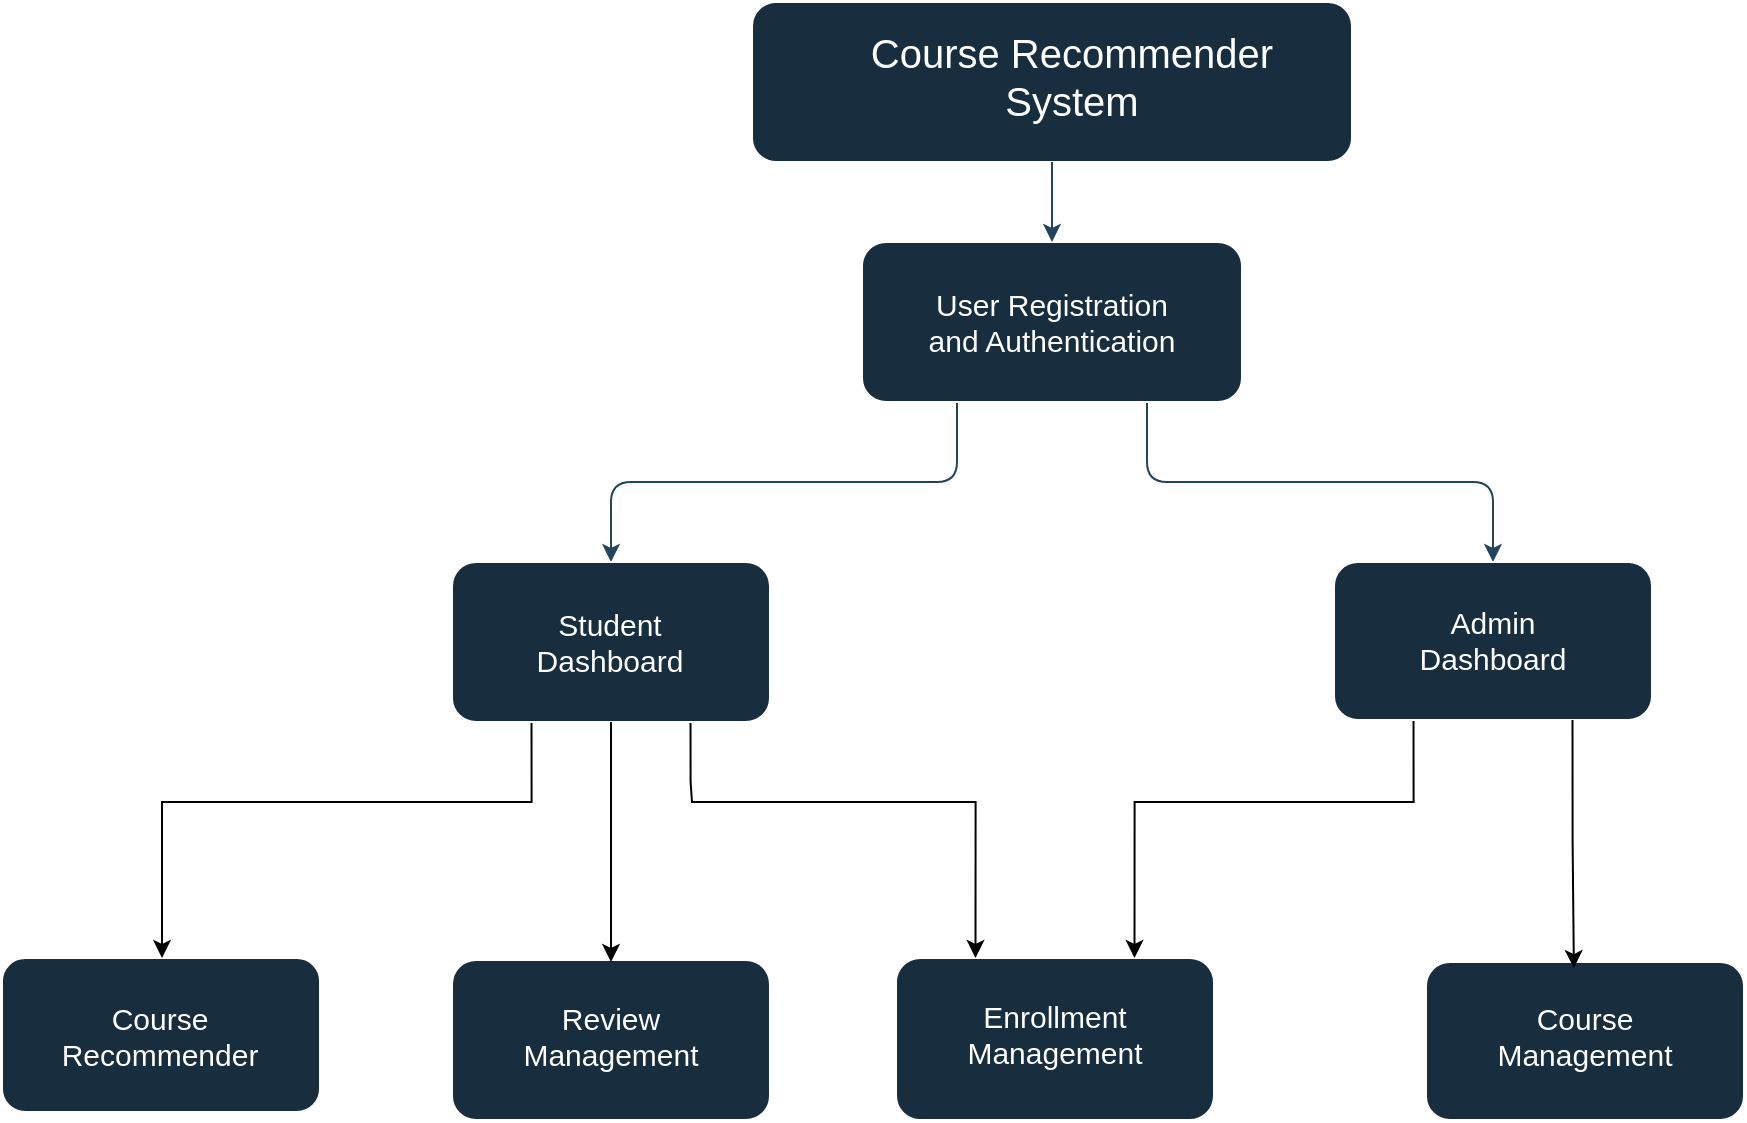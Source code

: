 <mxfile version="22.0.6" type="device">
  <diagram name="Page-1" id="EbAEV_jTW3WetPSAjjS8">
    <mxGraphModel dx="1730" dy="490" grid="1" gridSize="10" guides="1" tooltips="1" connect="1" arrows="1" fold="1" page="1" pageScale="1" pageWidth="850" pageHeight="1100" background="#FFFFFF" math="0" shadow="0">
      <root>
        <mxCell id="0" />
        <mxCell id="1" parent="0" />
        <mxCell id="I4zF0libvXT6VsBdM8mX-1" value="" style="rounded=1;whiteSpace=wrap;html=1;fillColor=#182E3E;strokeColor=#FFFFFF;labelBackgroundColor=none;fontColor=#FFFFFF;" parent="1" vertex="1">
          <mxGeometry x="290" y="80" width="300" height="80" as="geometry" />
        </mxCell>
        <mxCell id="I4zF0libvXT6VsBdM8mX-2" value="&lt;font style=&quot;font-size: 20px;&quot;&gt;Course Recommender System&lt;/font&gt;" style="text;html=1;strokeColor=none;fillColor=none;align=center;verticalAlign=middle;whiteSpace=wrap;rounded=1;labelBackgroundColor=none;fontColor=#FFFFFF;" parent="1" vertex="1">
          <mxGeometry x="320" y="102" width="260" height="30" as="geometry" />
        </mxCell>
        <mxCell id="I4zF0libvXT6VsBdM8mX-20" style="edgeStyle=orthogonalEdgeStyle;rounded=1;orthogonalLoop=1;jettySize=auto;html=1;exitX=0.75;exitY=1;exitDx=0;exitDy=0;entryX=0.5;entryY=0;entryDx=0;entryDy=0;labelBackgroundColor=none;strokeColor=#23445D;fontColor=default;" parent="1" source="I4zF0libvXT6VsBdM8mX-3" target="I4zF0libvXT6VsBdM8mX-16" edge="1">
          <mxGeometry relative="1" as="geometry">
            <mxPoint x="680" y="320" as="targetPoint" />
          </mxGeometry>
        </mxCell>
        <mxCell id="I4zF0libvXT6VsBdM8mX-21" style="edgeStyle=orthogonalEdgeStyle;rounded=1;orthogonalLoop=1;jettySize=auto;html=1;exitX=0.25;exitY=1;exitDx=0;exitDy=0;entryX=0.5;entryY=0;entryDx=0;entryDy=0;labelBackgroundColor=none;strokeColor=#23445D;fontColor=default;" parent="1" source="I4zF0libvXT6VsBdM8mX-3" target="I4zF0libvXT6VsBdM8mX-14" edge="1">
          <mxGeometry relative="1" as="geometry" />
        </mxCell>
        <mxCell id="I4zF0libvXT6VsBdM8mX-3" value="" style="rounded=1;whiteSpace=wrap;html=1;fillColor=#182E3E;strokeColor=#FFFFFF;labelBackgroundColor=none;fontColor=#FFFFFF;" parent="1" vertex="1">
          <mxGeometry x="345" y="200" width="190" height="80" as="geometry" />
        </mxCell>
        <mxCell id="I4zF0libvXT6VsBdM8mX-4" value="&lt;font style=&quot;font-size: 15px;&quot;&gt;User Registration and Authentication&lt;/font&gt;" style="text;html=1;strokeColor=none;fillColor=none;align=center;verticalAlign=middle;whiteSpace=wrap;rounded=1;labelBackgroundColor=none;fontColor=#FFFFFF;" parent="1" vertex="1">
          <mxGeometry x="372" y="225" width="136" height="30" as="geometry" />
        </mxCell>
        <mxCell id="I4zF0libvXT6VsBdM8mX-5" value="" style="rounded=1;whiteSpace=wrap;html=1;fillColor=#182E3E;strokeColor=#FFFFFF;labelBackgroundColor=none;fontColor=#FFFFFF;" parent="1" vertex="1">
          <mxGeometry x="627" y="560" width="159" height="79" as="geometry" />
        </mxCell>
        <mxCell id="I4zF0libvXT6VsBdM8mX-6" value="Course Management" style="text;html=1;strokeColor=none;fillColor=none;align=center;verticalAlign=middle;whiteSpace=wrap;rounded=1;fontSize=15;labelBackgroundColor=none;fontColor=#FFFFFF;" parent="1" vertex="1">
          <mxGeometry x="657" y="575" width="99" height="44" as="geometry" />
        </mxCell>
        <mxCell id="I4zF0libvXT6VsBdM8mX-7" value="" style="rounded=1;whiteSpace=wrap;html=1;fillColor=#182E3E;strokeColor=#FFFFFF;labelBackgroundColor=none;fontColor=#FFFFFF;" parent="1" vertex="1">
          <mxGeometry x="140" y="559" width="159" height="80" as="geometry" />
        </mxCell>
        <mxCell id="I4zF0libvXT6VsBdM8mX-8" value="Review Management" style="text;html=1;strokeColor=none;fillColor=none;align=center;verticalAlign=middle;whiteSpace=wrap;rounded=1;fontSize=15;labelBackgroundColor=none;fontColor=#FFFFFF;" parent="1" vertex="1">
          <mxGeometry x="170" y="574" width="99" height="45" as="geometry" />
        </mxCell>
        <mxCell id="I4zF0libvXT6VsBdM8mX-9" value="" style="rounded=1;whiteSpace=wrap;html=1;fillColor=#182E3E;strokeColor=#FFFFFF;labelBackgroundColor=none;fontColor=#FFFFFF;" parent="1" vertex="1">
          <mxGeometry x="362" y="558" width="159" height="81" as="geometry" />
        </mxCell>
        <mxCell id="I4zF0libvXT6VsBdM8mX-10" value="Enrollment Management" style="text;html=1;strokeColor=none;fillColor=none;align=center;verticalAlign=middle;whiteSpace=wrap;rounded=1;fontSize=15;labelBackgroundColor=none;fontColor=#FFFFFF;" parent="1" vertex="1">
          <mxGeometry x="392" y="573" width="99" height="46" as="geometry" />
        </mxCell>
        <mxCell id="I4zF0libvXT6VsBdM8mX-11" value="" style="rounded=1;whiteSpace=wrap;html=1;fillColor=#182E3E;strokeColor=#FFFFFF;fillStyle=auto;labelBackgroundColor=none;fontColor=#FFFFFF;" parent="1" vertex="1">
          <mxGeometry x="-85" y="558" width="159" height="77" as="geometry" />
        </mxCell>
        <mxCell id="I4zF0libvXT6VsBdM8mX-12" value="Course Recommender" style="text;html=1;strokeColor=none;fillColor=none;align=center;verticalAlign=middle;whiteSpace=wrap;rounded=1;fontSize=15;labelBackgroundColor=none;fontColor=#FFFFFF;" parent="1" vertex="1">
          <mxGeometry x="-36" y="582" width="60" height="30" as="geometry" />
        </mxCell>
        <mxCell id="I4zF0libvXT6VsBdM8mX-13" value="" style="endArrow=classic;html=1;rounded=1;exitX=0.5;exitY=1;exitDx=0;exitDy=0;entryX=0.5;entryY=0;entryDx=0;entryDy=0;labelBackgroundColor=none;strokeColor=#23445D;fontColor=default;" parent="1" source="I4zF0libvXT6VsBdM8mX-1" target="I4zF0libvXT6VsBdM8mX-3" edge="1">
          <mxGeometry width="50" height="50" relative="1" as="geometry">
            <mxPoint x="400" y="200" as="sourcePoint" />
            <mxPoint x="450" y="150" as="targetPoint" />
          </mxGeometry>
        </mxCell>
        <mxCell id="UfVapmBmuUFkcLh0fFch-4" style="edgeStyle=orthogonalEdgeStyle;rounded=0;orthogonalLoop=1;jettySize=auto;html=1;exitX=0.75;exitY=1;exitDx=0;exitDy=0;entryX=0.25;entryY=0;entryDx=0;entryDy=0;" edge="1" parent="1" source="I4zF0libvXT6VsBdM8mX-14" target="I4zF0libvXT6VsBdM8mX-9">
          <mxGeometry relative="1" as="geometry">
            <Array as="points">
              <mxPoint x="259" y="470" />
              <mxPoint x="260" y="480" />
              <mxPoint x="401" y="480" />
            </Array>
          </mxGeometry>
        </mxCell>
        <mxCell id="UfVapmBmuUFkcLh0fFch-9" style="edgeStyle=orthogonalEdgeStyle;rounded=0;orthogonalLoop=1;jettySize=auto;html=1;exitX=0.25;exitY=1;exitDx=0;exitDy=0;" edge="1" parent="1" source="I4zF0libvXT6VsBdM8mX-14" target="I4zF0libvXT6VsBdM8mX-11">
          <mxGeometry relative="1" as="geometry">
            <Array as="points">
              <mxPoint x="180" y="480" />
              <mxPoint x="-5" y="480" />
            </Array>
          </mxGeometry>
        </mxCell>
        <mxCell id="I4zF0libvXT6VsBdM8mX-14" value="" style="rounded=1;whiteSpace=wrap;html=1;fillColor=#182E3E;strokeColor=#FFFFFF;labelBackgroundColor=none;fontColor=#FFFFFF;" parent="1" vertex="1">
          <mxGeometry x="140" y="360" width="159" height="80" as="geometry" />
        </mxCell>
        <mxCell id="I4zF0libvXT6VsBdM8mX-15" value="&lt;font style=&quot;font-size: 15px;&quot;&gt;Student Dashboard&lt;br&gt;&lt;/font&gt;" style="text;html=1;strokeColor=none;fillColor=none;align=center;verticalAlign=middle;whiteSpace=wrap;rounded=1;labelBackgroundColor=none;fontColor=#FFFFFF;" parent="1" vertex="1">
          <mxGeometry x="159" y="385" width="120" height="30" as="geometry" />
        </mxCell>
        <mxCell id="UfVapmBmuUFkcLh0fFch-8" style="edgeStyle=orthogonalEdgeStyle;rounded=0;orthogonalLoop=1;jettySize=auto;html=1;exitX=0.25;exitY=1;exitDx=0;exitDy=0;entryX=0.75;entryY=0;entryDx=0;entryDy=0;" edge="1" parent="1" source="I4zF0libvXT6VsBdM8mX-16" target="I4zF0libvXT6VsBdM8mX-9">
          <mxGeometry relative="1" as="geometry">
            <Array as="points">
              <mxPoint x="621" y="480" />
              <mxPoint x="481" y="480" />
            </Array>
          </mxGeometry>
        </mxCell>
        <mxCell id="I4zF0libvXT6VsBdM8mX-16" value="" style="rounded=1;whiteSpace=wrap;html=1;fillColor=#182E3E;strokeColor=#FFFFFF;labelBackgroundColor=none;fontColor=#FFFFFF;" parent="1" vertex="1">
          <mxGeometry x="581" y="360" width="159" height="79" as="geometry" />
        </mxCell>
        <mxCell id="I4zF0libvXT6VsBdM8mX-17" value="Admin Dashboard" style="text;html=1;strokeColor=none;fillColor=none;align=center;verticalAlign=middle;whiteSpace=wrap;rounded=1;fontSize=15;labelBackgroundColor=none;fontColor=#FFFFFF;" parent="1" vertex="1">
          <mxGeometry x="611" y="371.5" width="99" height="54" as="geometry" />
        </mxCell>
        <mxCell id="UfVapmBmuUFkcLh0fFch-5" style="edgeStyle=orthogonalEdgeStyle;rounded=0;orthogonalLoop=1;jettySize=auto;html=1;exitX=0.5;exitY=1;exitDx=0;exitDy=0;" edge="1" parent="1" source="I4zF0libvXT6VsBdM8mX-14">
          <mxGeometry relative="1" as="geometry">
            <mxPoint x="220" y="560" as="targetPoint" />
            <Array as="points">
              <mxPoint x="220" y="560" />
            </Array>
          </mxGeometry>
        </mxCell>
        <mxCell id="UfVapmBmuUFkcLh0fFch-7" style="edgeStyle=orthogonalEdgeStyle;rounded=0;orthogonalLoop=1;jettySize=auto;html=1;exitX=0.75;exitY=1;exitDx=0;exitDy=0;entryX=0.465;entryY=0.038;entryDx=0;entryDy=0;entryPerimeter=0;" edge="1" parent="1" source="I4zF0libvXT6VsBdM8mX-16" target="I4zF0libvXT6VsBdM8mX-5">
          <mxGeometry relative="1" as="geometry" />
        </mxCell>
      </root>
    </mxGraphModel>
  </diagram>
</mxfile>
